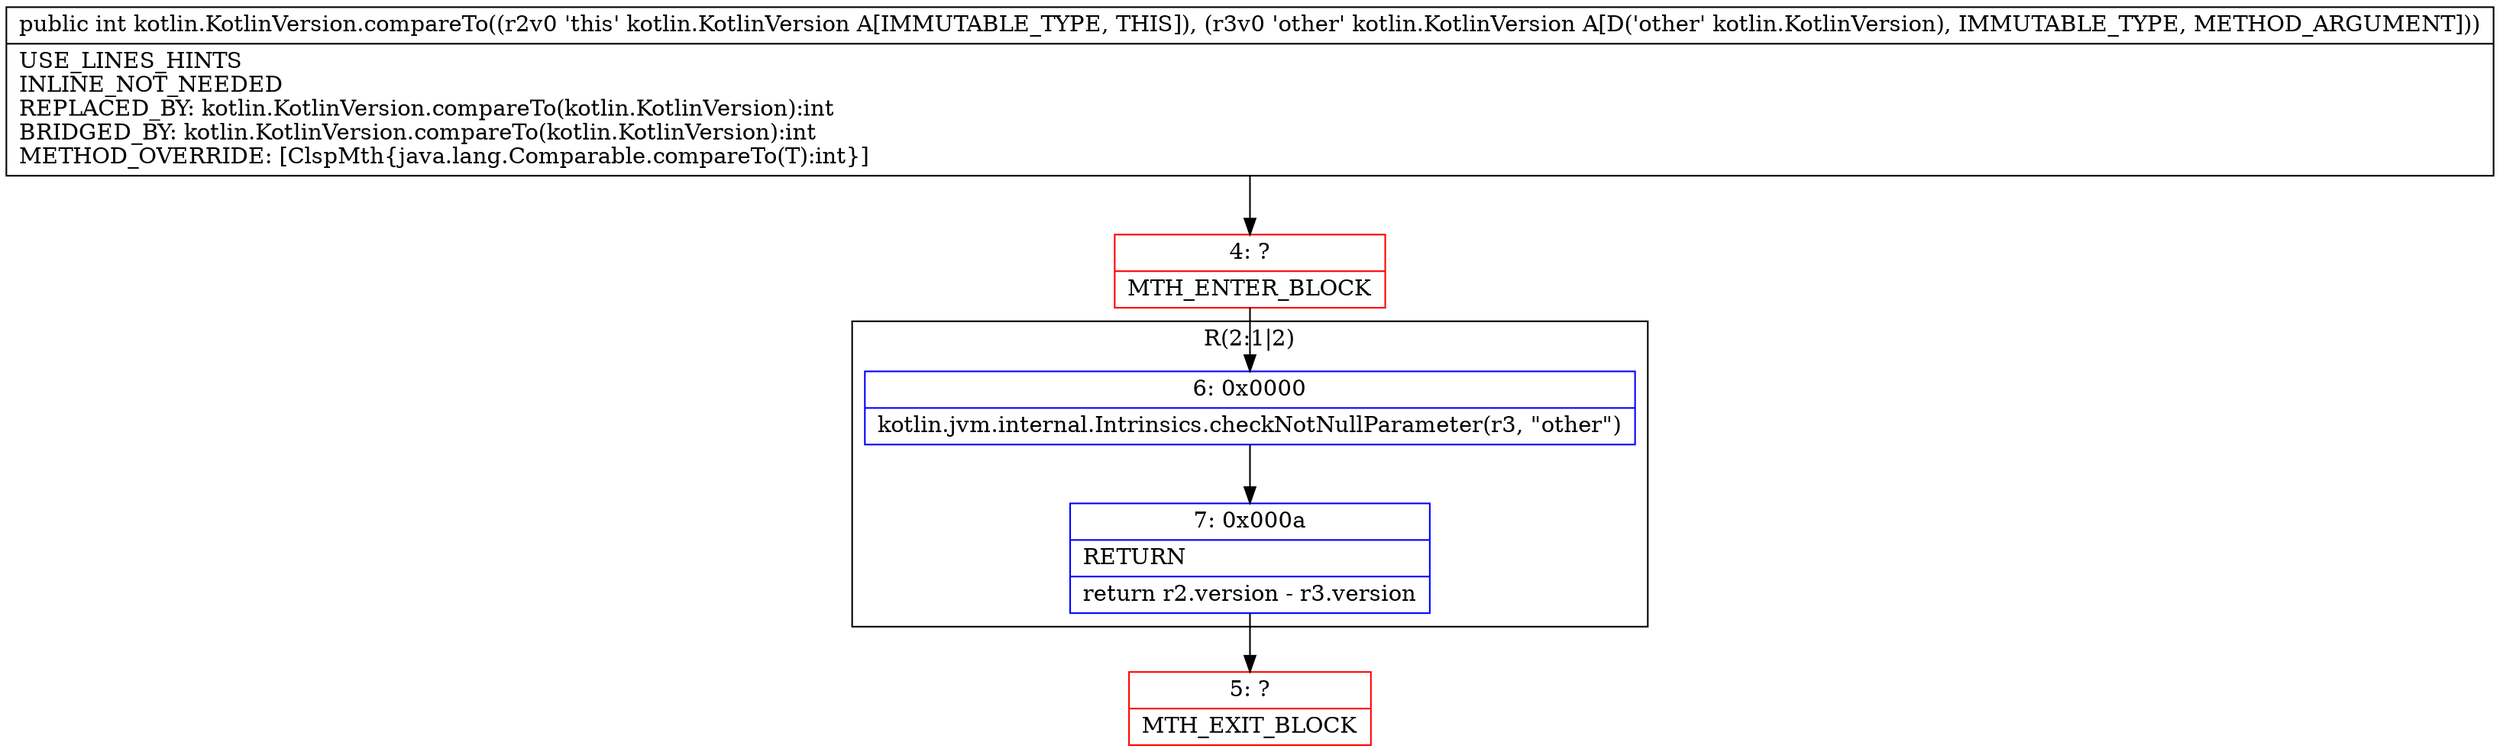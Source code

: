 digraph "CFG forkotlin.KotlinVersion.compareTo(Lkotlin\/KotlinVersion;)I" {
subgraph cluster_Region_240762709 {
label = "R(2:1|2)";
node [shape=record,color=blue];
Node_6 [shape=record,label="{6\:\ 0x0000|kotlin.jvm.internal.Intrinsics.checkNotNullParameter(r3, \"other\")\l}"];
Node_7 [shape=record,label="{7\:\ 0x000a|RETURN\l|return r2.version \- r3.version\l}"];
}
Node_4 [shape=record,color=red,label="{4\:\ ?|MTH_ENTER_BLOCK\l}"];
Node_5 [shape=record,color=red,label="{5\:\ ?|MTH_EXIT_BLOCK\l}"];
MethodNode[shape=record,label="{public int kotlin.KotlinVersion.compareTo((r2v0 'this' kotlin.KotlinVersion A[IMMUTABLE_TYPE, THIS]), (r3v0 'other' kotlin.KotlinVersion A[D('other' kotlin.KotlinVersion), IMMUTABLE_TYPE, METHOD_ARGUMENT]))  | USE_LINES_HINTS\lINLINE_NOT_NEEDED\lREPLACED_BY: kotlin.KotlinVersion.compareTo(kotlin.KotlinVersion):int\lBRIDGED_BY: kotlin.KotlinVersion.compareTo(kotlin.KotlinVersion):int\lMETHOD_OVERRIDE: [ClspMth\{java.lang.Comparable.compareTo(T):int\}]\l}"];
MethodNode -> Node_4;Node_6 -> Node_7;
Node_7 -> Node_5;
Node_4 -> Node_6;
}

